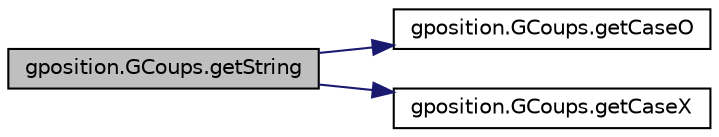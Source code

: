 digraph "gposition.GCoups.getString"
{
  edge [fontname="Helvetica",fontsize="10",labelfontname="Helvetica",labelfontsize="10"];
  node [fontname="Helvetica",fontsize="10",shape=record];
  rankdir="LR";
  Node1 [label="gposition.GCoups.getString",height=0.2,width=0.4,color="black", fillcolor="grey75", style="filled" fontcolor="black"];
  Node1 -> Node2 [color="midnightblue",fontsize="10",style="solid",fontname="Helvetica"];
  Node2 [label="gposition.GCoups.getCaseO",height=0.2,width=0.4,color="black", fillcolor="white", style="filled",URL="$classgposition_1_1_g_coups.html#a42dd5d48f441099a14ed01f1fcb2623e"];
  Node1 -> Node3 [color="midnightblue",fontsize="10",style="solid",fontname="Helvetica"];
  Node3 [label="gposition.GCoups.getCaseX",height=0.2,width=0.4,color="black", fillcolor="white", style="filled",URL="$classgposition_1_1_g_coups.html#abd1366668a6cc2eead9ee105438af9c3"];
}
